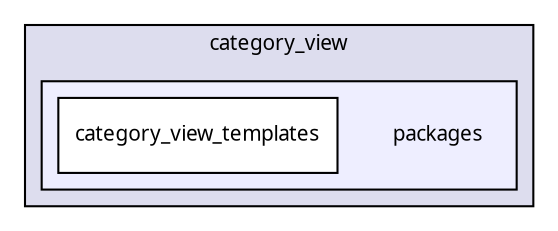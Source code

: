 digraph "packages/category/packages/category_view/packages/" {
  compound=true
  node [ fontsize="10", fontname="FreeSans.ttf"];
  edge [ labelfontsize="10", labelfontname="FreeSans.ttf"];
  subgraph clusterdir_5a18a4496ee041171400779c14b7f43c {
    graph [ bgcolor="#ddddee", pencolor="black", label="category_view" fontname="FreeSans.ttf", fontsize="10", URL="dir_5a18a4496ee041171400779c14b7f43c.html"]
  subgraph clusterdir_2e362ac81d410685f984f1c7081167e8 {
    graph [ bgcolor="#eeeeff", pencolor="black", label="" URL="dir_2e362ac81d410685f984f1c7081167e8.html"];
    dir_2e362ac81d410685f984f1c7081167e8 [shape=plaintext label="packages"];
    dir_7065ca8bb8ce530715e70eb5cc3f78b1 [shape=box label="category_view_templates" color="black" fillcolor="white" style="filled" URL="dir_7065ca8bb8ce530715e70eb5cc3f78b1.html"];
  }
  }
}
